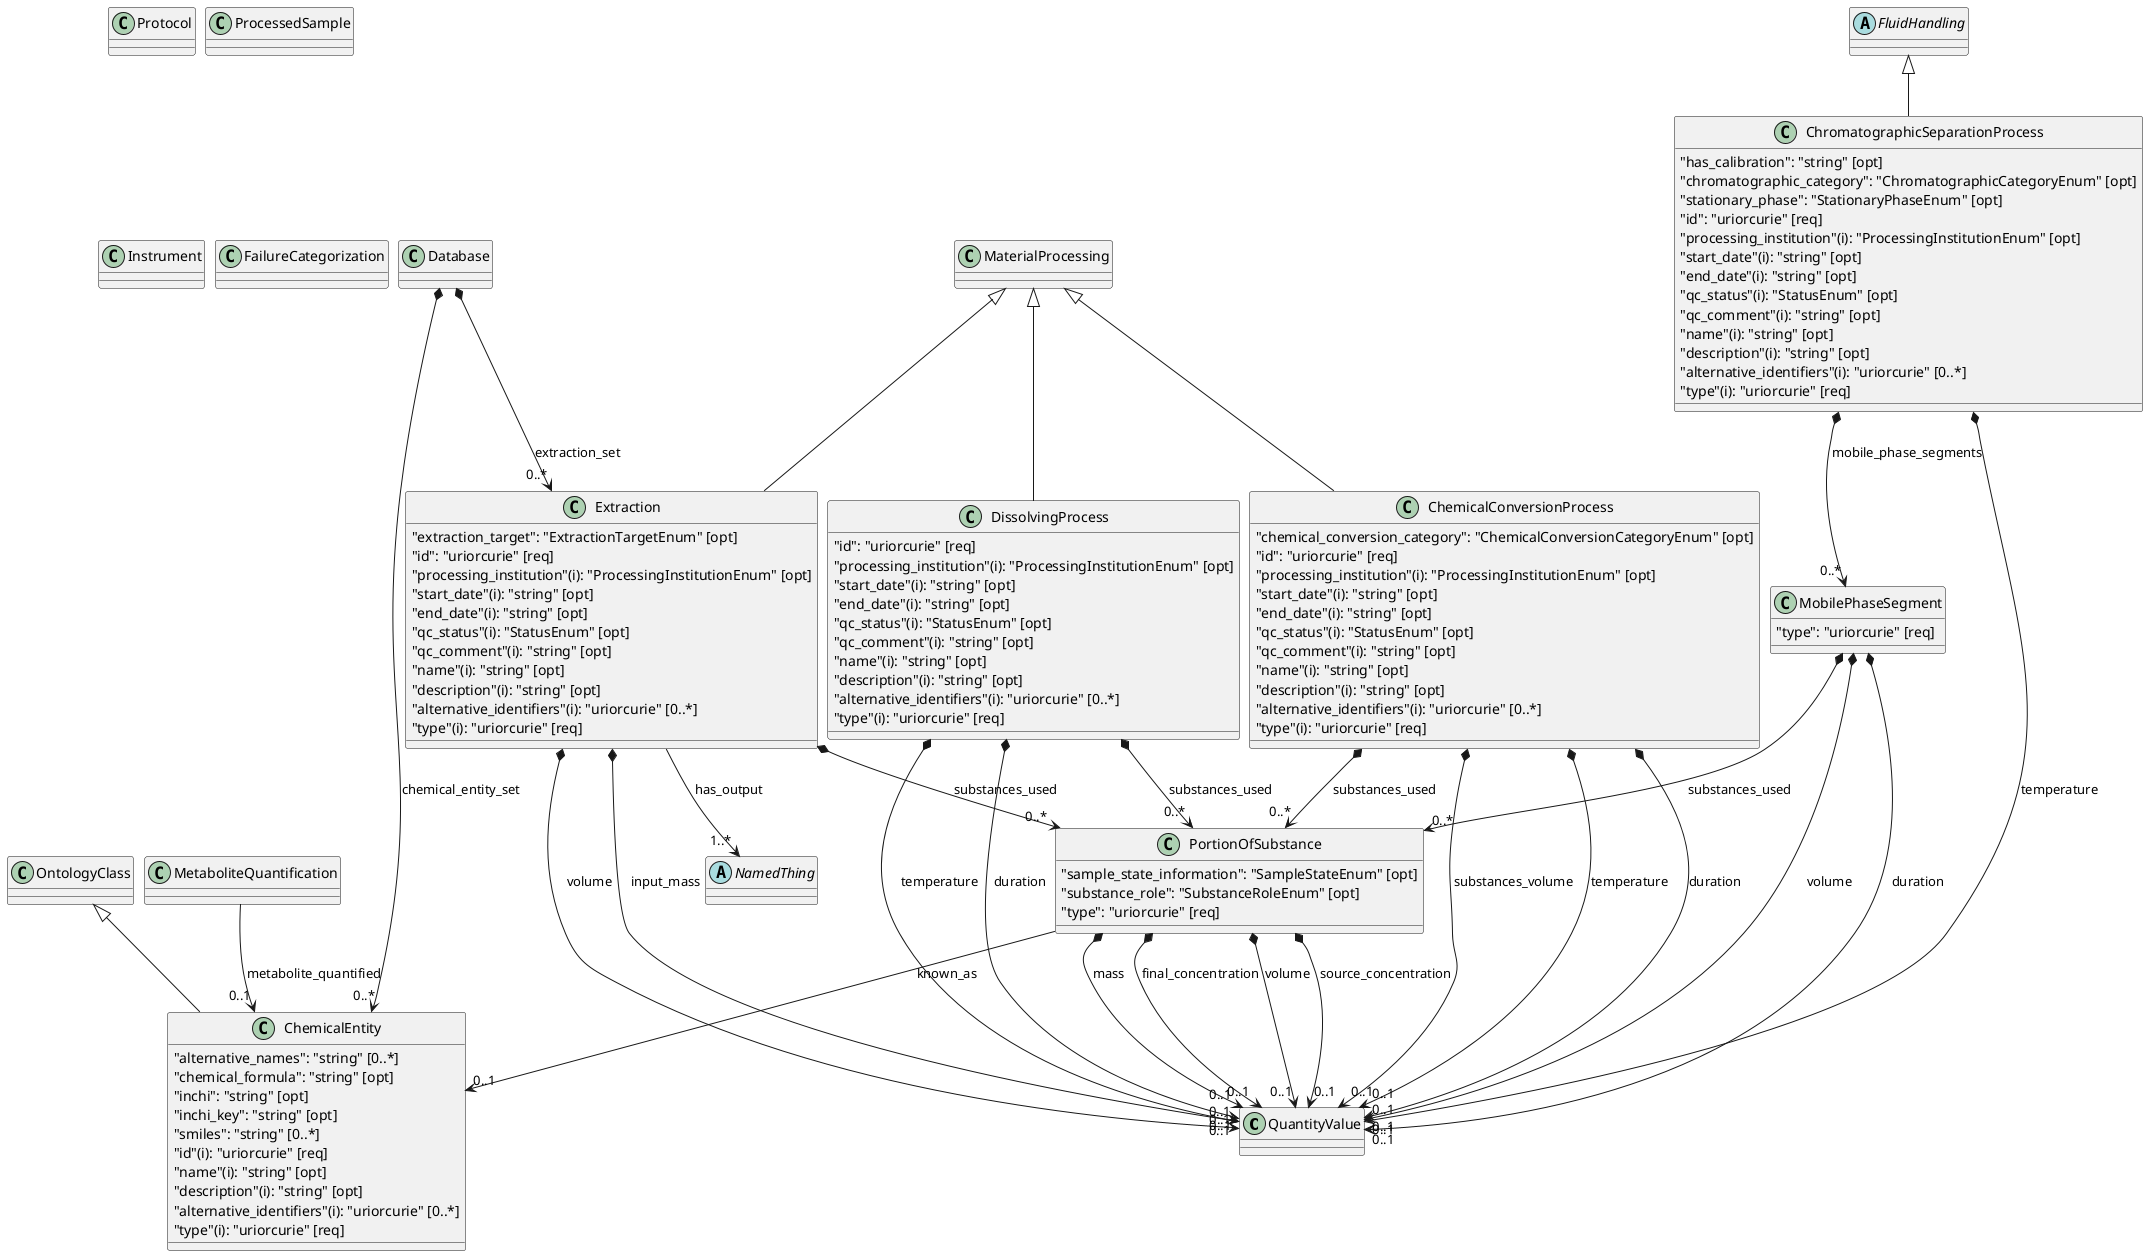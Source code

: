 @startuml
skinparam nodesep 10
class "QuantityValue"
class "Protocol"
class "ProcessedSample"
class "PortionOfSubstance" {
    {field} "sample_state_information": "SampleStateEnum" [opt]
    {field} "substance_role": "SubstanceRoleEnum" [opt]
    {field} "type": "uriorcurie" [req]
}
class "ChemicalEntity" {
    {field} "alternative_names": "string" [0..*]
    {field} "chemical_formula": "string" [opt]
    {field} "inchi": "string" [opt]
    {field} "inchi_key": "string" [opt]
    {field} "smiles": "string" [0..*]
    {field} "id"(i): "uriorcurie" [req]
    {field} "name"(i): "string" [opt]
    {field} "description"(i): "string" [opt]
    {field} "alternative_identifiers"(i): "uriorcurie" [0..*]
    {field} "type"(i): "uriorcurie" [req]
}
class "Extraction" {
    {field} "extraction_target": "ExtractionTargetEnum" [opt]
    {field} "id": "uriorcurie" [req]
    {field} "processing_institution"(i): "ProcessingInstitutionEnum" [opt]
    {field} "start_date"(i): "string" [opt]
    {field} "end_date"(i): "string" [opt]
    {field} "qc_status"(i): "StatusEnum" [opt]
    {field} "qc_comment"(i): "string" [opt]
    {field} "name"(i): "string" [opt]
    {field} "description"(i): "string" [opt]
    {field} "alternative_identifiers"(i): "uriorcurie" [0..*]
    {field} "type"(i): "uriorcurie" [req]
}
class "DissolvingProcess" {
    {field} "id": "uriorcurie" [req]
    {field} "processing_institution"(i): "ProcessingInstitutionEnum" [opt]
    {field} "start_date"(i): "string" [opt]
    {field} "end_date"(i): "string" [opt]
    {field} "qc_status"(i): "StatusEnum" [opt]
    {field} "qc_comment"(i): "string" [opt]
    {field} "name"(i): "string" [opt]
    {field} "description"(i): "string" [opt]
    {field} "alternative_identifiers"(i): "uriorcurie" [0..*]
    {field} "type"(i): "uriorcurie" [req]
}
class "MobilePhaseSegment" {
    {field} "type": "uriorcurie" [req]
}
class "ChemicalConversionProcess" {
    {field} "chemical_conversion_category": "ChemicalConversionCategoryEnum" [opt]
    {field} "id": "uriorcurie" [req]
    {field} "processing_institution"(i): "ProcessingInstitutionEnum" [opt]
    {field} "start_date"(i): "string" [opt]
    {field} "end_date"(i): "string" [opt]
    {field} "qc_status"(i): "StatusEnum" [opt]
    {field} "qc_comment"(i): "string" [opt]
    {field} "name"(i): "string" [opt]
    {field} "description"(i): "string" [opt]
    {field} "alternative_identifiers"(i): "uriorcurie" [0..*]
    {field} "type"(i): "uriorcurie" [req]
}
"PortionOfSubstance" *--> "0..1" "QuantityValue" : "volume"
"PortionOfSubstance" *--> "0..1" "QuantityValue" : "source_concentration"
"PortionOfSubstance" *--> "0..1" "QuantityValue" : "mass"
"PortionOfSubstance" --> "0..1" "ChemicalEntity" : "known_as"
"PortionOfSubstance" *--> "0..1" "QuantityValue" : "final_concentration"
"Extraction" *--> "0..*" "PortionOfSubstance" : "substances_used"
"DissolvingProcess" *--> "0..*" "PortionOfSubstance" : "substances_used"
"MobilePhaseSegment" *--> "0..*" "PortionOfSubstance" : "substances_used"
"ChemicalConversionProcess" *--> "0..*" "PortionOfSubstance" : "substances_used"
class "OntologyClass"
abstract "NamedThing"
class "ChromatographicSeparationProcess" {
    {field} "has_calibration": "string" [opt]
    {field} "chromatographic_category": "ChromatographicCategoryEnum" [opt]
    {field} "stationary_phase": "StationaryPhaseEnum" [opt]
    {field} "id": "uriorcurie" [req]
    {field} "processing_institution"(i): "ProcessingInstitutionEnum" [opt]
    {field} "start_date"(i): "string" [opt]
    {field} "end_date"(i): "string" [opt]
    {field} "qc_status"(i): "StatusEnum" [opt]
    {field} "qc_comment"(i): "string" [opt]
    {field} "name"(i): "string" [opt]
    {field} "description"(i): "string" [opt]
    {field} "alternative_identifiers"(i): "uriorcurie" [0..*]
    {field} "type"(i): "uriorcurie" [req]
}
"MobilePhaseSegment" *--> "0..1" "QuantityValue" : "volume"
"MobilePhaseSegment" *--> "0..1" "QuantityValue" : "duration"
"ChromatographicSeparationProcess" *--> "0..*" "MobilePhaseSegment" : "mobile_phase_segments"
class "MetaboliteQuantification"
class "MaterialProcessing"
class "Instrument"
abstract "FluidHandling"
class "FailureCategorization"
class "Database"
"Extraction" --> "1..*" "NamedThing" : "has_output"
"Extraction" *--> "0..1" "QuantityValue" : "volume"
"Extraction" *--> "0..1" "QuantityValue" : "input_mass"
"Database" *--> "0..*" "Extraction" : "extraction_set"
"MaterialProcessing" ^-- "Extraction"
"DissolvingProcess" *--> "0..1" "QuantityValue" : "temperature"
"DissolvingProcess" *--> "0..1" "QuantityValue" : "duration"
"MaterialProcessing" ^-- "DissolvingProcess"
"ChromatographicSeparationProcess" *--> "0..1" "QuantityValue" : "temperature"
"FluidHandling" ^-- "ChromatographicSeparationProcess"
"Database" *--> "0..*" "ChemicalEntity" : "chemical_entity_set"
"MetaboliteQuantification" --> "0..1" "ChemicalEntity" : "metabolite_quantified"
"OntologyClass" ^-- "ChemicalEntity"
"ChemicalConversionProcess" *--> "0..1" "QuantityValue" : "substances_volume"
"ChemicalConversionProcess" *--> "0..1" "QuantityValue" : "temperature"
"ChemicalConversionProcess" *--> "0..1" "QuantityValue" : "duration"
"MaterialProcessing" ^-- "ChemicalConversionProcess"
@enduml
